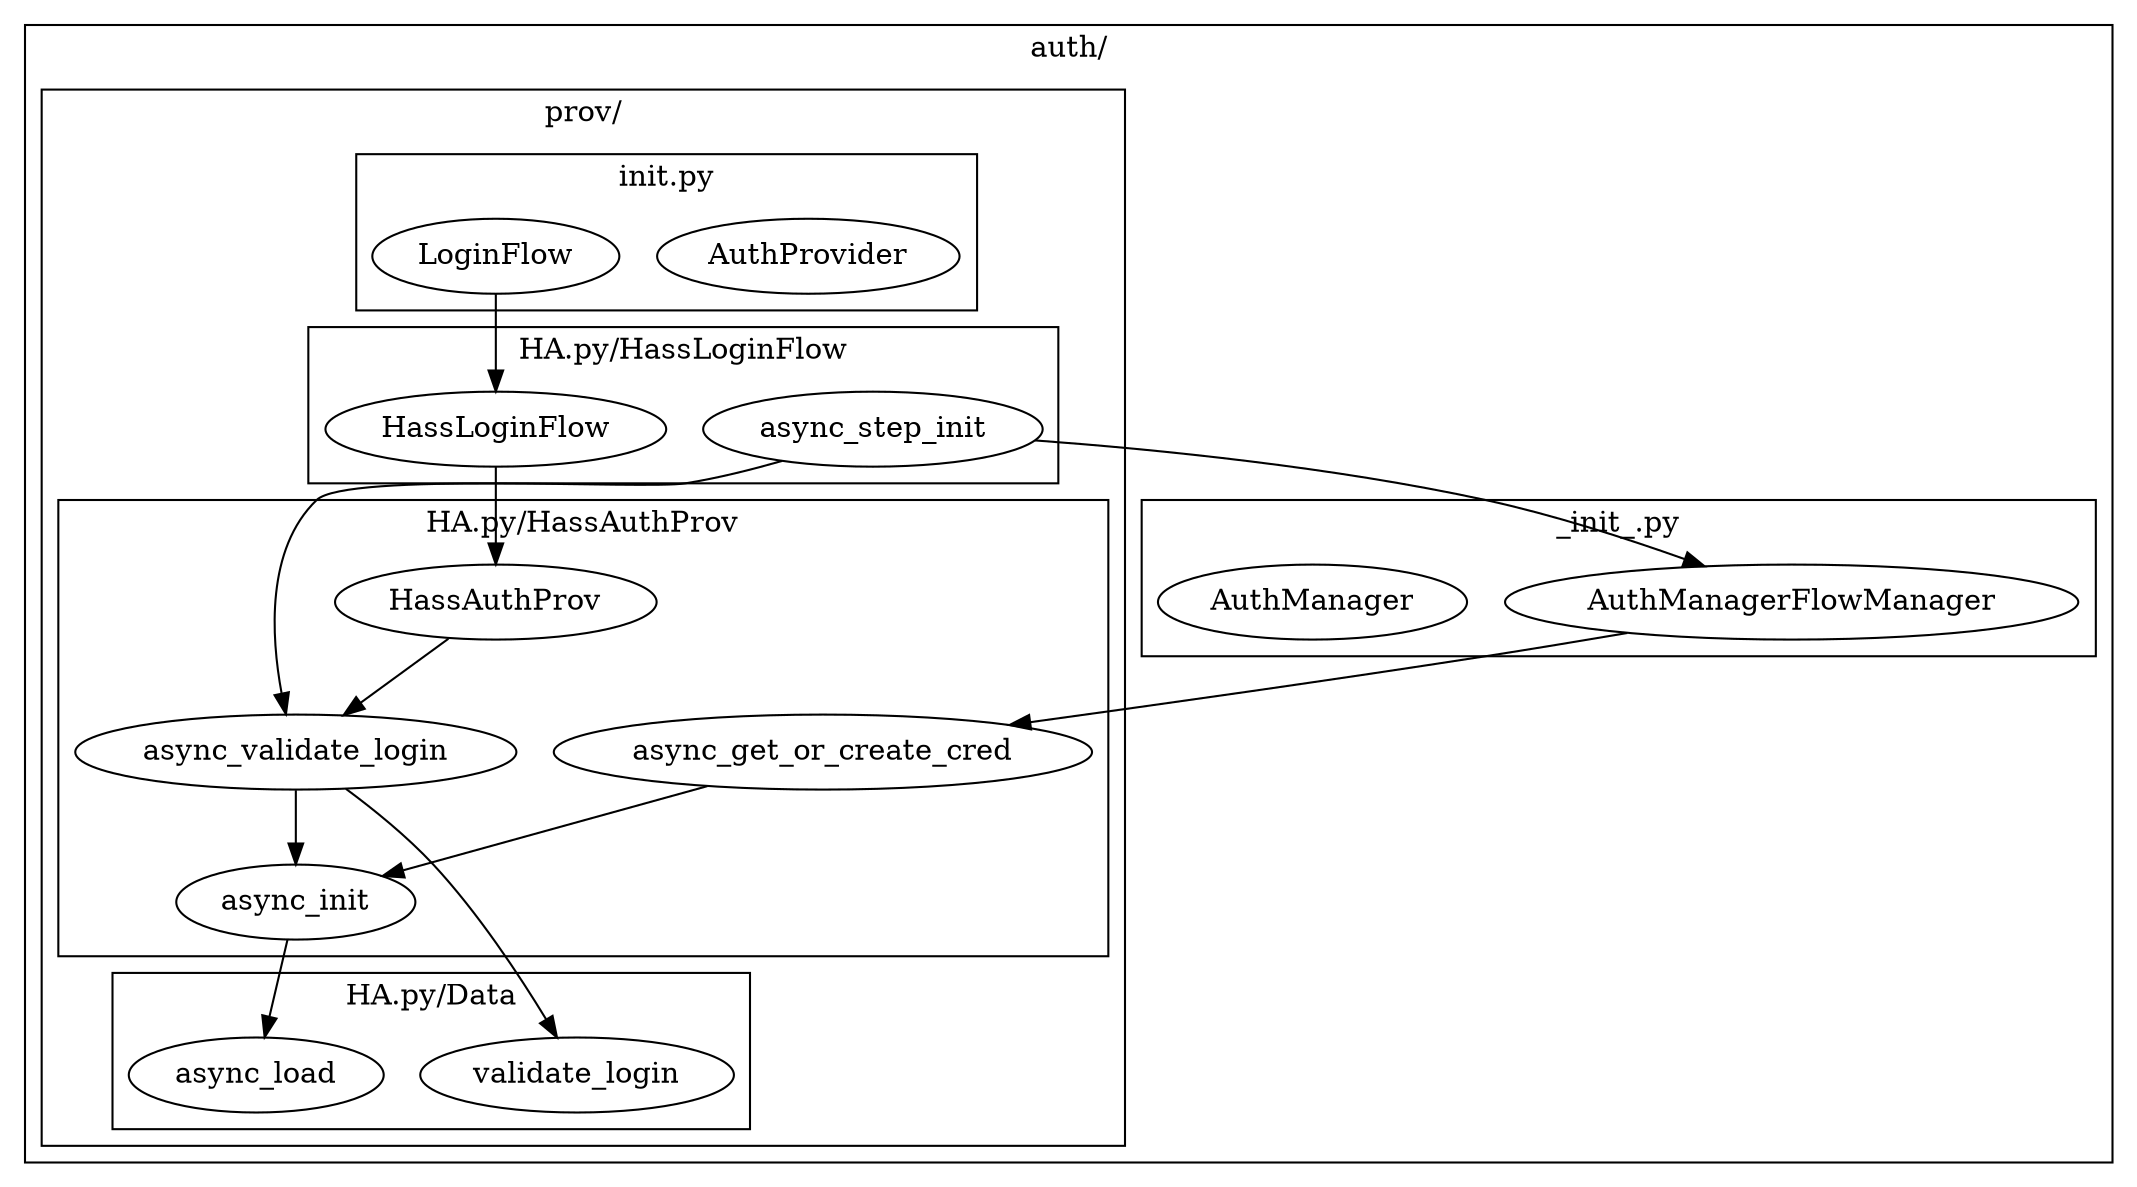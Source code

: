 digraph G {
    subgraph cluster_0 {
        label = "auth/";
        
        subgraph cluster_00 {
            label = "prov/";
            subgraph cluster_001 {
                label = "init.py";
                AuthProvider;
                LoginFlow;
            }
            
            subgraph cluster_002 {
                label = "HA.py/HassLoginFlow";
                async_step_init;
                HassLoginFlow;
            }
            async_step_init -> async_validate_login;
            LoginFlow -> HassLoginFlow;
            
            subgraph cluster_0000 {
                label = "HA.py/HassAuthProv";
                HassAuthProv;
                # _init_
                async_init;
                # async_login_flow
                async_validate_login;
                # async_add_auth
                # async_remove_auth
                # async_change_password
                async_get_or_create_cred;
                # async_user_meta_for_cred
            }
            
            subgraph cluster_00001 {
                label = "HA.py/Data";
                # _init_
                # Data
                # normalize_username
                async_load;
                # users
                validate_login;
                # hash_password
                # add_auth
                # async_remove_auth
                # change_password
                # async_save
            }
            
            async_validate_login -> async_init;
            async_get_or_create_cred -> async_init;
            async_init -> async_load;
            HassAuthProv -> async_validate_login;
            
            async_validate_login -> validate_login;
        }
        
        
        
        subgraph cluster_001 {
            label = "_init_.py";
            
            AuthManagerFlowManager;
            AuthManager;
        }
        async_step_init -> AuthManagerFlowManager;
        AuthManagerFlowManager -> async_get_or_create_cred;
    }
    
    // subgraph cluster_1{
    // label="HA/components/"
    
    // subgraph cluster_10 {
    //   label="config"
    //   websocket_create
    //   websocket_delete
    // }
    
    // websocket_create -> async_get_or_create_cred
    // websocket_delete -> async_get_or_create_cred
    
    // subgraph cluster_11 {
    //     label="HA/components/onboarding/views"
    //     subgraph cluster_110 {
    //         label="UserOnboarding"
    //         post
    //     }
    // }
    // post -> async_get_or_create_cred
    
    
    HassLoginFlow -> HassAuthProv;
}